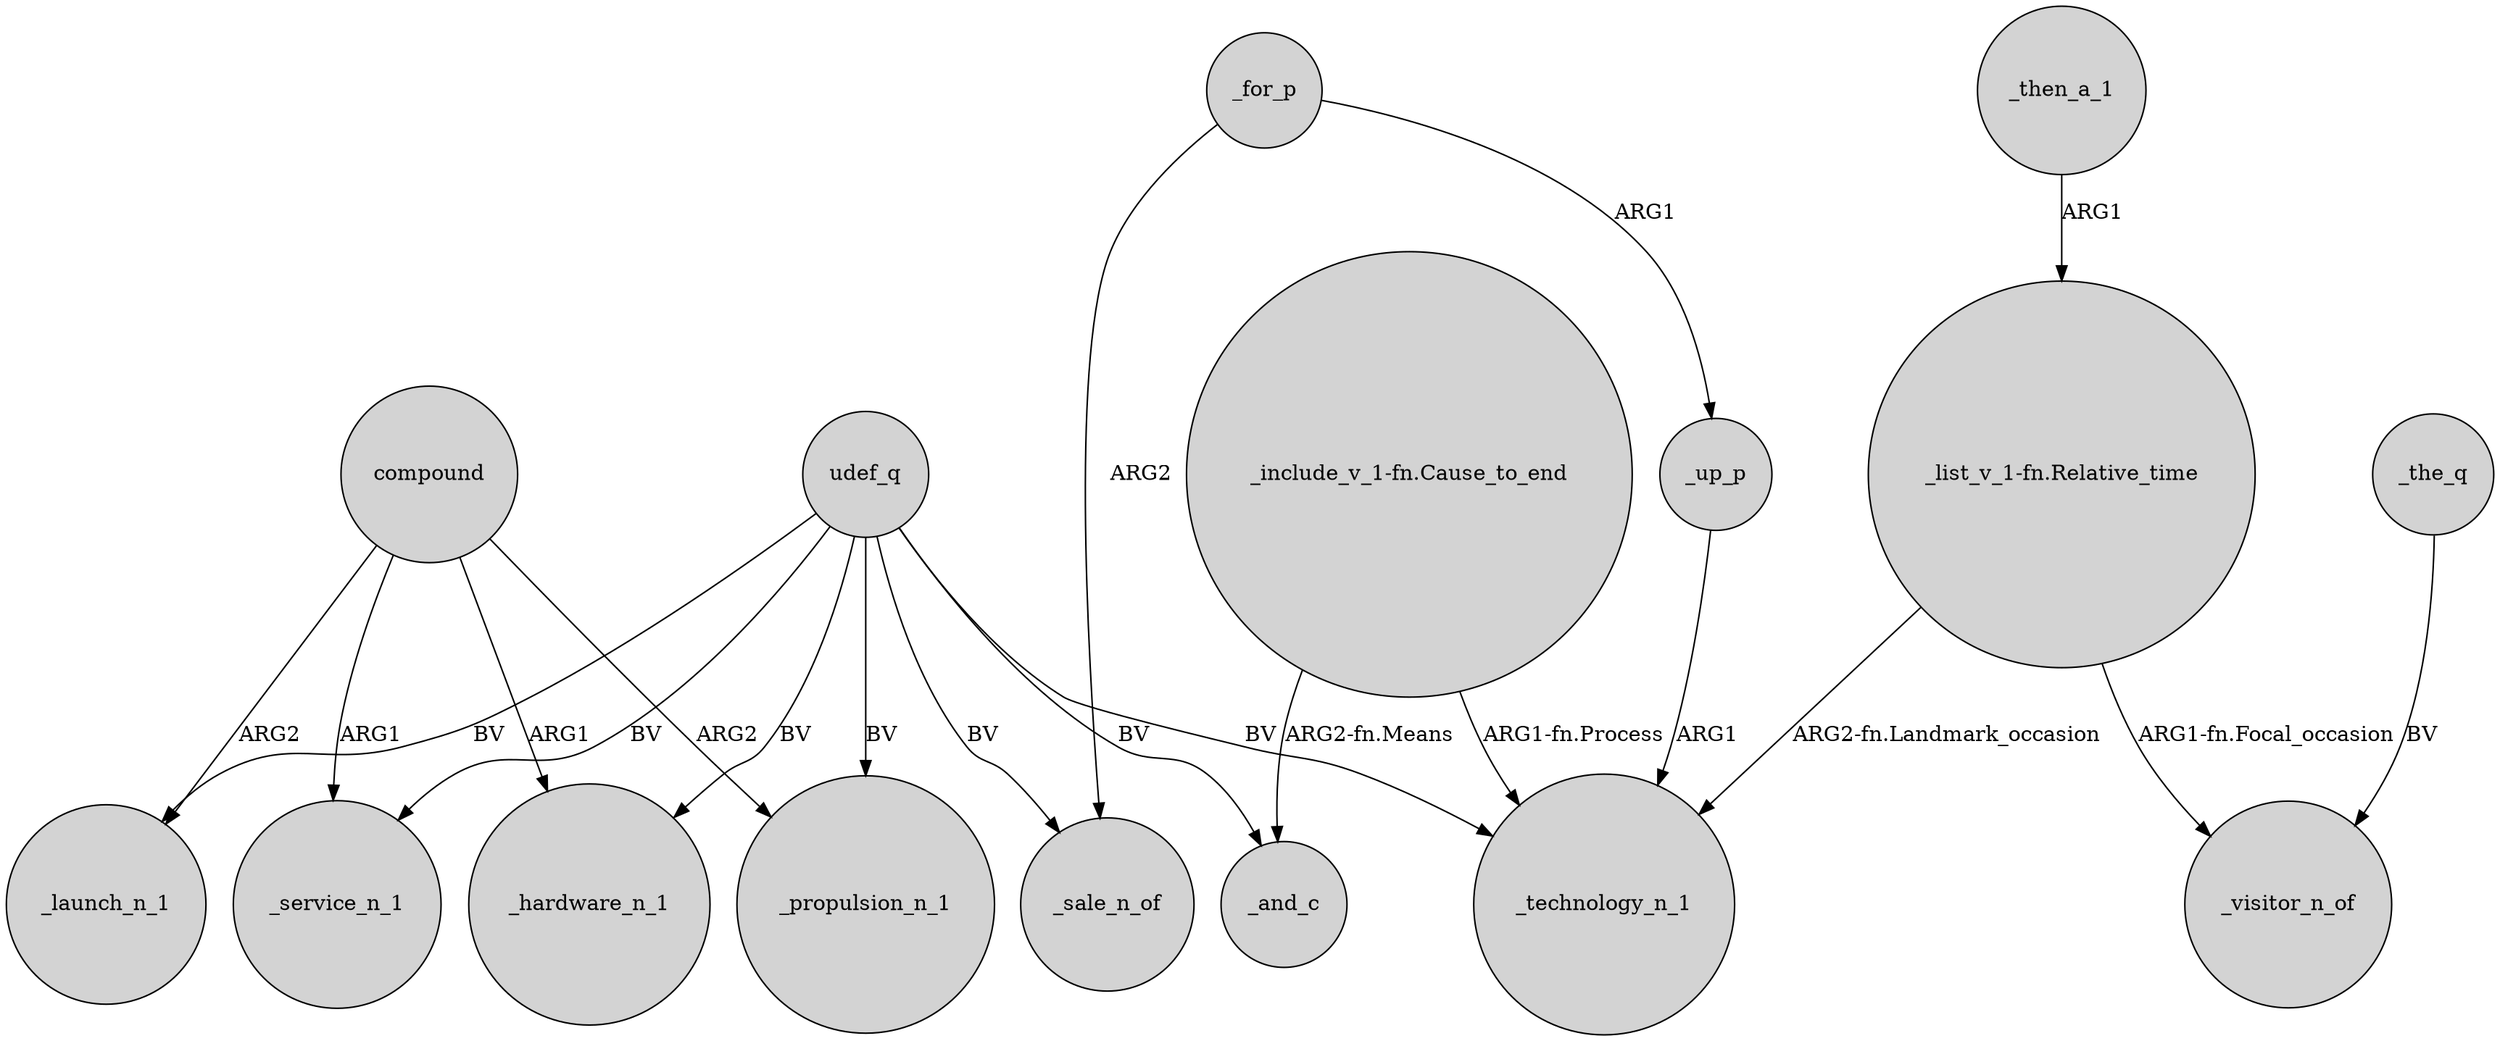 digraph {
	node [shape=circle style=filled]
	"_include_v_1-fn.Cause_to_end" -> _technology_n_1 [label="ARG1-fn.Process"]
	udef_q -> _service_n_1 [label=BV]
	compound -> _launch_n_1 [label=ARG2]
	_for_p -> _sale_n_of [label=ARG2]
	udef_q -> _sale_n_of [label=BV]
	udef_q -> _and_c [label=BV]
	"_list_v_1-fn.Relative_time" -> _visitor_n_of [label="ARG1-fn.Focal_occasion"]
	udef_q -> _technology_n_1 [label=BV]
	compound -> _propulsion_n_1 [label=ARG2]
	_for_p -> _up_p [label=ARG1]
	compound -> _hardware_n_1 [label=ARG1]
	_up_p -> _technology_n_1 [label=ARG1]
	_then_a_1 -> "_list_v_1-fn.Relative_time" [label=ARG1]
	_the_q -> _visitor_n_of [label=BV]
	udef_q -> _propulsion_n_1 [label=BV]
	"_include_v_1-fn.Cause_to_end" -> _and_c [label="ARG2-fn.Means"]
	compound -> _service_n_1 [label=ARG1]
	"_list_v_1-fn.Relative_time" -> _technology_n_1 [label="ARG2-fn.Landmark_occasion"]
	udef_q -> _launch_n_1 [label=BV]
	udef_q -> _hardware_n_1 [label=BV]
}
